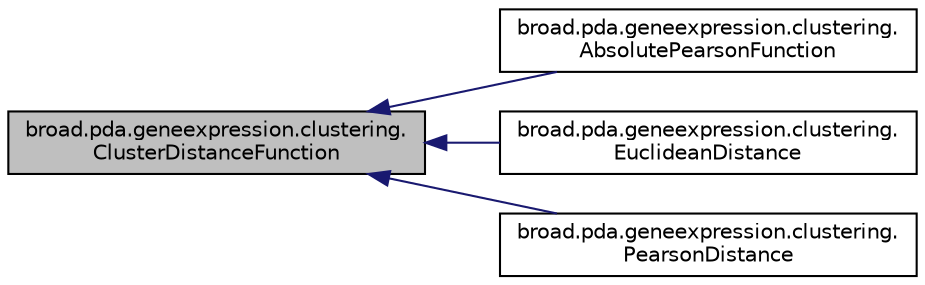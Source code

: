 digraph "broad.pda.geneexpression.clustering.ClusterDistanceFunction"
{
  edge [fontname="Helvetica",fontsize="10",labelfontname="Helvetica",labelfontsize="10"];
  node [fontname="Helvetica",fontsize="10",shape=record];
  rankdir="LR";
  Node1 [label="broad.pda.geneexpression.clustering.\lClusterDistanceFunction",height=0.2,width=0.4,color="black", fillcolor="grey75", style="filled" fontcolor="black"];
  Node1 -> Node2 [dir="back",color="midnightblue",fontsize="10",style="solid"];
  Node2 [label="broad.pda.geneexpression.clustering.\lAbsolutePearsonFunction",height=0.2,width=0.4,color="black", fillcolor="white", style="filled",URL="$classbroad_1_1pda_1_1geneexpression_1_1clustering_1_1_absolute_pearson_function.html"];
  Node1 -> Node3 [dir="back",color="midnightblue",fontsize="10",style="solid"];
  Node3 [label="broad.pda.geneexpression.clustering.\lEuclideanDistance",height=0.2,width=0.4,color="black", fillcolor="white", style="filled",URL="$classbroad_1_1pda_1_1geneexpression_1_1clustering_1_1_euclidean_distance.html"];
  Node1 -> Node4 [dir="back",color="midnightblue",fontsize="10",style="solid"];
  Node4 [label="broad.pda.geneexpression.clustering.\lPearsonDistance",height=0.2,width=0.4,color="black", fillcolor="white", style="filled",URL="$classbroad_1_1pda_1_1geneexpression_1_1clustering_1_1_pearson_distance.html"];
}
